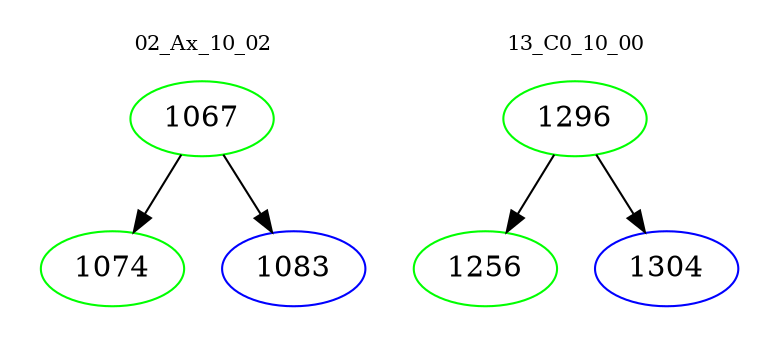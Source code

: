 digraph{
subgraph cluster_0 {
color = white
label = "02_Ax_10_02";
fontsize=10;
T0_1067 [label="1067", color="green"]
T0_1067 -> T0_1074 [color="black"]
T0_1074 [label="1074", color="green"]
T0_1067 -> T0_1083 [color="black"]
T0_1083 [label="1083", color="blue"]
}
subgraph cluster_1 {
color = white
label = "13_C0_10_00";
fontsize=10;
T1_1296 [label="1296", color="green"]
T1_1296 -> T1_1256 [color="black"]
T1_1256 [label="1256", color="green"]
T1_1296 -> T1_1304 [color="black"]
T1_1304 [label="1304", color="blue"]
}
}
